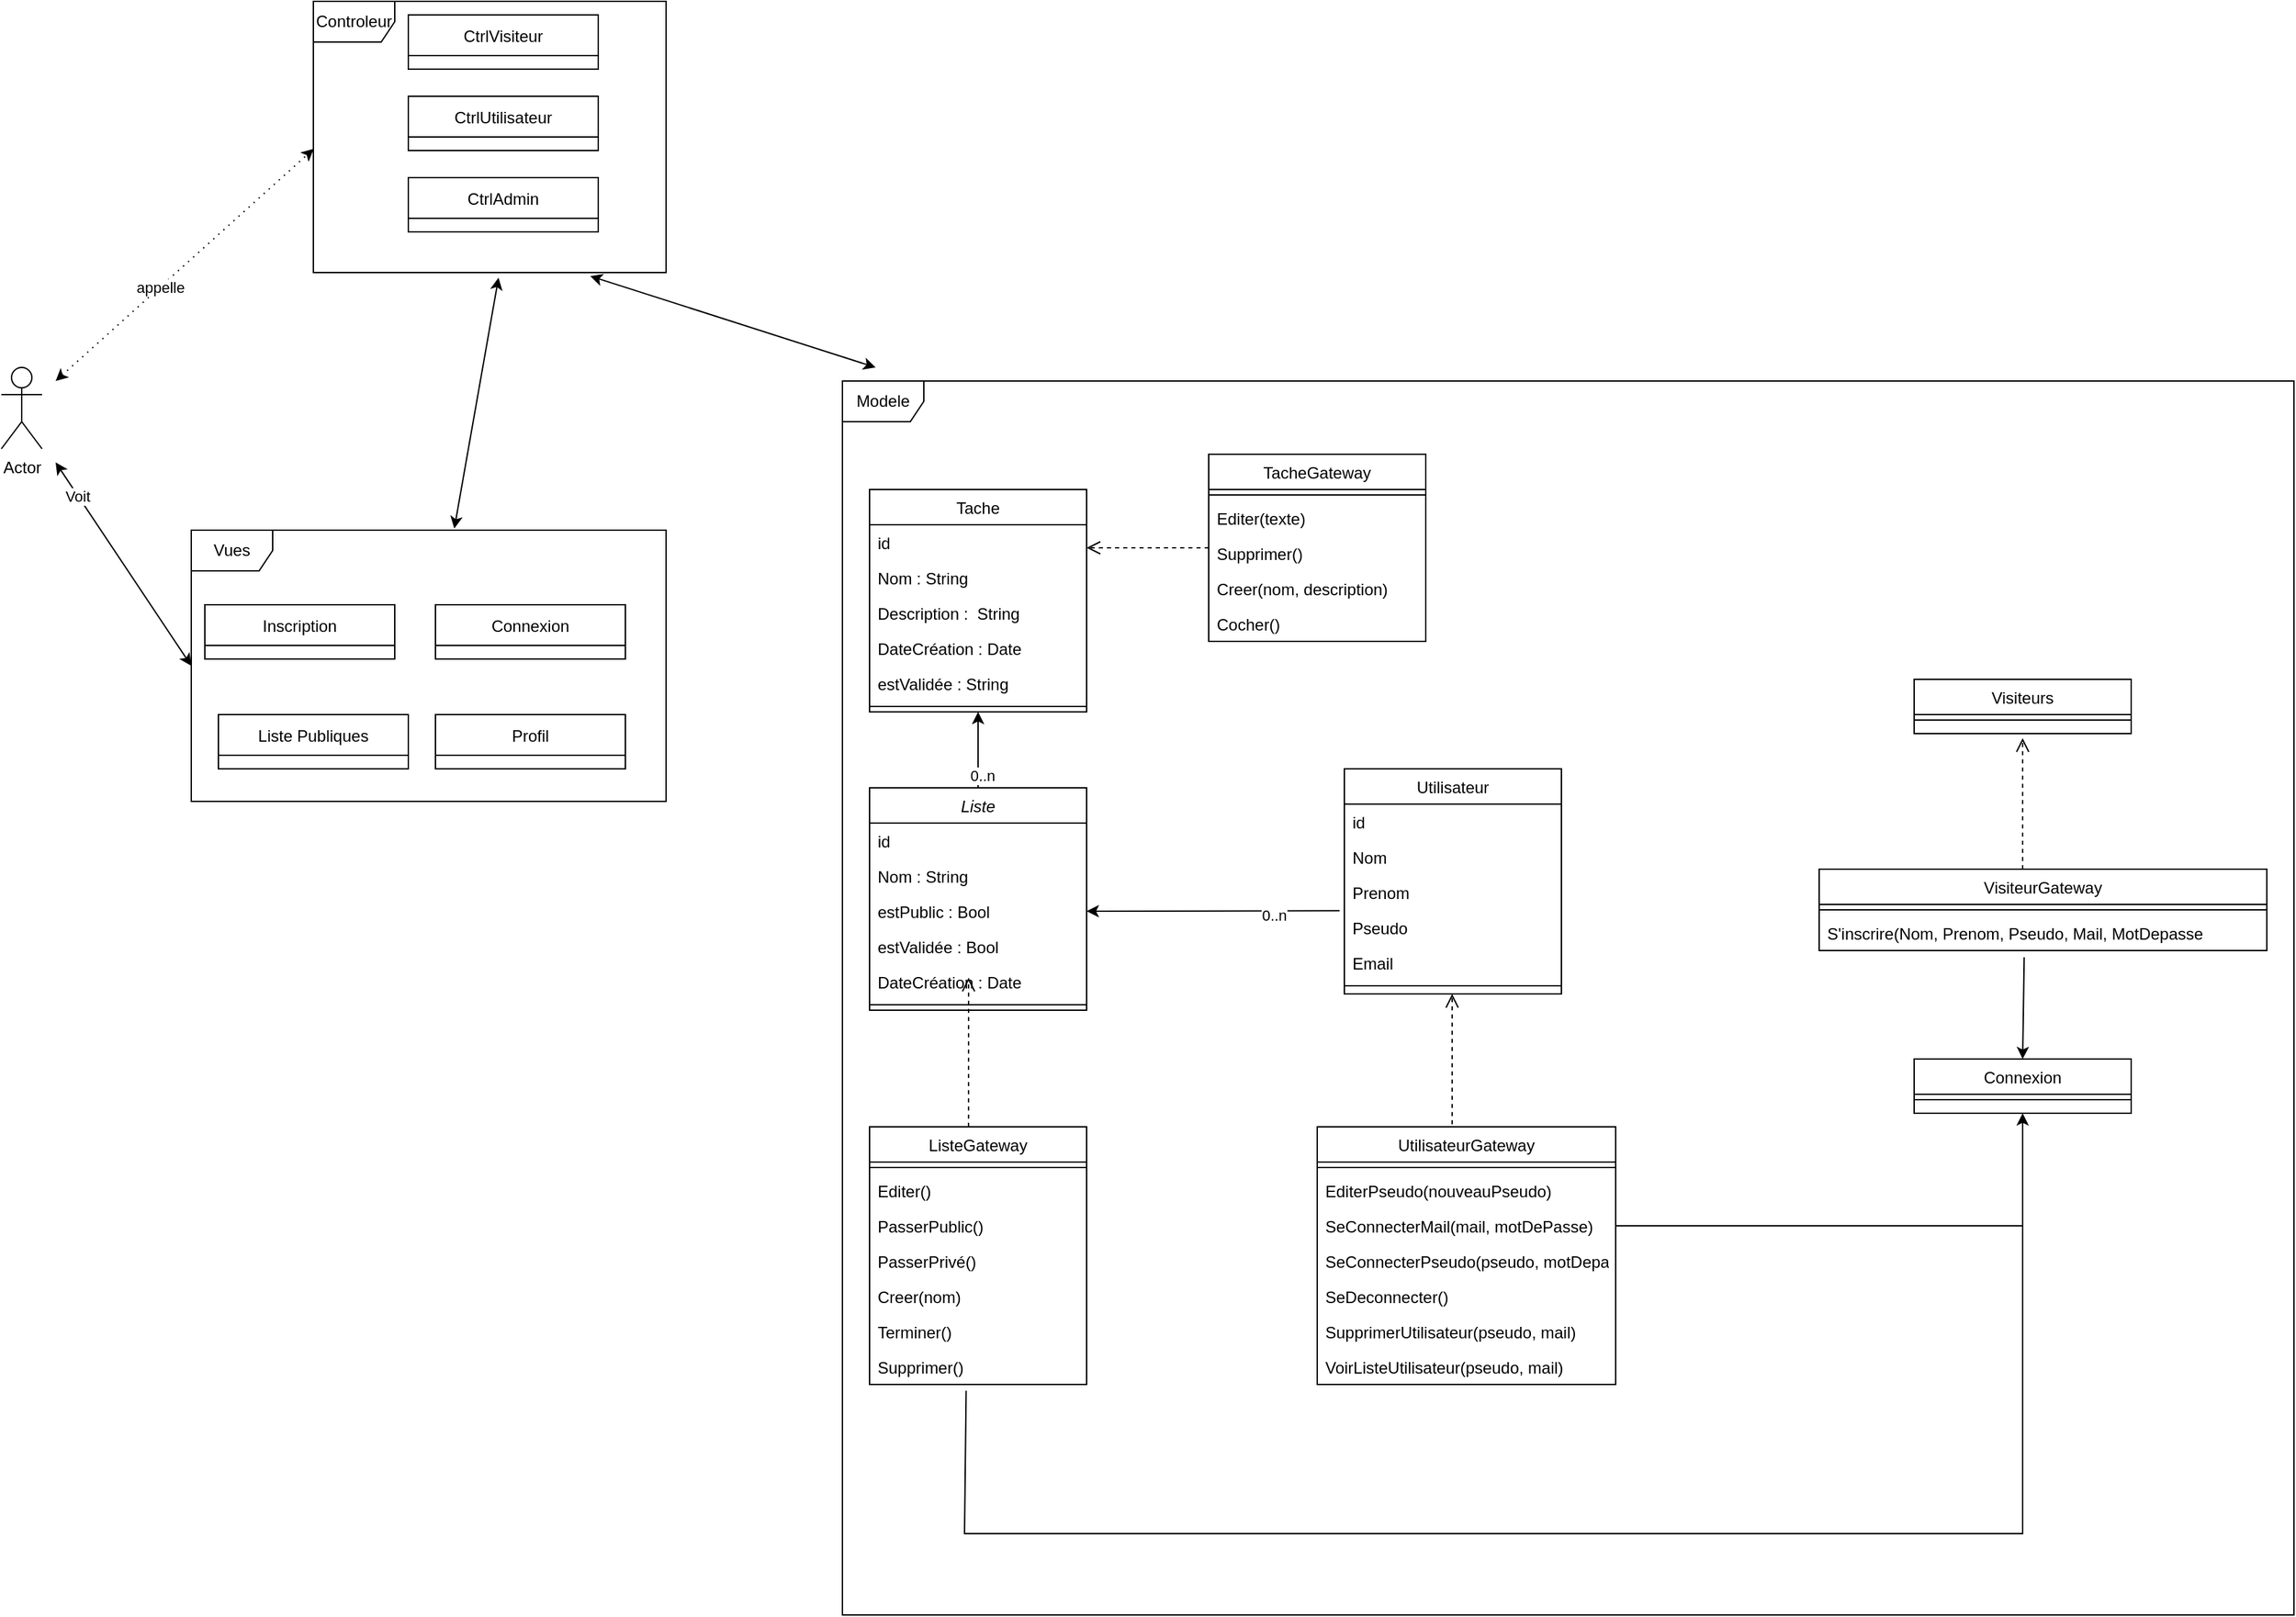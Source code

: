 <mxfile version="20.6.0" type="device"><diagram id="EhPrNy5HpteiR21U6QY4" name="Page-1"><mxGraphModel dx="3022" dy="1444" grid="1" gridSize="10" guides="1" tooltips="1" connect="1" arrows="1" fold="1" page="1" pageScale="1" pageWidth="827" pageHeight="1169" math="0" shadow="0"><root><mxCell id="0"/><mxCell id="1" parent="0"/><mxCell id="163C9XMdtcSW8-9mE4Ci-1" value="Visiteurs" style="swimlane;fontStyle=0;align=center;verticalAlign=top;childLayout=stackLayout;horizontal=1;startSize=26;horizontalStack=0;resizeParent=1;resizeLast=0;collapsible=1;marginBottom=0;rounded=0;shadow=0;strokeWidth=1;" vertex="1" parent="1"><mxGeometry x="1800" y="1220" width="160" height="40" as="geometry"><mxRectangle x="340" y="380" width="170" height="26" as="alternateBounds"/></mxGeometry></mxCell><mxCell id="163C9XMdtcSW8-9mE4Ci-2" value="" style="line;html=1;strokeWidth=1;align=left;verticalAlign=middle;spacingTop=-1;spacingLeft=3;spacingRight=3;rotatable=0;labelPosition=right;points=[];portConstraint=eastwest;" vertex="1" parent="163C9XMdtcSW8-9mE4Ci-1"><mxGeometry y="26" width="160" height="8" as="geometry"/></mxCell><mxCell id="163C9XMdtcSW8-9mE4Ci-3" value="Liste" style="swimlane;fontStyle=2;align=center;verticalAlign=top;childLayout=stackLayout;horizontal=1;startSize=26;horizontalStack=0;resizeParent=1;resizeLast=0;collapsible=1;marginBottom=0;rounded=0;shadow=0;strokeWidth=1;" vertex="1" parent="1"><mxGeometry x="1030" y="1300" width="160" height="164" as="geometry"><mxRectangle x="230" y="140" width="160" height="26" as="alternateBounds"/></mxGeometry></mxCell><mxCell id="163C9XMdtcSW8-9mE4Ci-82" value="id" style="text;align=left;verticalAlign=top;spacingLeft=4;spacingRight=4;overflow=hidden;rotatable=0;points=[[0,0.5],[1,0.5]];portConstraint=eastwest;rounded=0;shadow=0;html=0;" vertex="1" parent="163C9XMdtcSW8-9mE4Ci-3"><mxGeometry y="26" width="160" height="26" as="geometry"/></mxCell><mxCell id="163C9XMdtcSW8-9mE4Ci-4" value="Nom : String" style="text;align=left;verticalAlign=top;spacingLeft=4;spacingRight=4;overflow=hidden;rotatable=0;points=[[0,0.5],[1,0.5]];portConstraint=eastwest;" vertex="1" parent="163C9XMdtcSW8-9mE4Ci-3"><mxGeometry y="52" width="160" height="26" as="geometry"/></mxCell><mxCell id="163C9XMdtcSW8-9mE4Ci-5" value="estPublic : Bool" style="text;align=left;verticalAlign=top;spacingLeft=4;spacingRight=4;overflow=hidden;rotatable=0;points=[[0,0.5],[1,0.5]];portConstraint=eastwest;" vertex="1" parent="163C9XMdtcSW8-9mE4Ci-3"><mxGeometry y="78" width="160" height="26" as="geometry"/></mxCell><mxCell id="163C9XMdtcSW8-9mE4Ci-6" value="estValidée : Bool" style="text;align=left;verticalAlign=top;spacingLeft=4;spacingRight=4;overflow=hidden;rotatable=0;points=[[0,0.5],[1,0.5]];portConstraint=eastwest;" vertex="1" parent="163C9XMdtcSW8-9mE4Ci-3"><mxGeometry y="104" width="160" height="26" as="geometry"/></mxCell><mxCell id="163C9XMdtcSW8-9mE4Ci-7" value="DateCréation : Date" style="text;align=left;verticalAlign=top;spacingLeft=4;spacingRight=4;overflow=hidden;rotatable=0;points=[[0,0.5],[1,0.5]];portConstraint=eastwest;" vertex="1" parent="163C9XMdtcSW8-9mE4Ci-3"><mxGeometry y="130" width="160" height="26" as="geometry"/></mxCell><mxCell id="163C9XMdtcSW8-9mE4Ci-8" value="" style="line;html=1;strokeWidth=1;align=left;verticalAlign=middle;spacingTop=-1;spacingLeft=3;spacingRight=3;rotatable=0;labelPosition=right;points=[];portConstraint=eastwest;" vertex="1" parent="163C9XMdtcSW8-9mE4Ci-3"><mxGeometry y="156" width="160" height="8" as="geometry"/></mxCell><mxCell id="163C9XMdtcSW8-9mE4Ci-9" value="Utilisateur" style="swimlane;fontStyle=0;align=center;verticalAlign=top;childLayout=stackLayout;horizontal=1;startSize=26;horizontalStack=0;resizeParent=1;resizeLast=0;collapsible=1;marginBottom=0;rounded=0;shadow=0;strokeWidth=1;" vertex="1" parent="1"><mxGeometry x="1380" y="1286" width="160" height="166" as="geometry"><mxRectangle x="130" y="380" width="160" height="26" as="alternateBounds"/></mxGeometry></mxCell><mxCell id="163C9XMdtcSW8-9mE4Ci-81" value="id" style="text;align=left;verticalAlign=top;spacingLeft=4;spacingRight=4;overflow=hidden;rotatable=0;points=[[0,0.5],[1,0.5]];portConstraint=eastwest;rounded=0;shadow=0;html=0;" vertex="1" parent="163C9XMdtcSW8-9mE4Ci-9"><mxGeometry y="26" width="160" height="26" as="geometry"/></mxCell><mxCell id="163C9XMdtcSW8-9mE4Ci-10" value="Nom" style="text;align=left;verticalAlign=top;spacingLeft=4;spacingRight=4;overflow=hidden;rotatable=0;points=[[0,0.5],[1,0.5]];portConstraint=eastwest;" vertex="1" parent="163C9XMdtcSW8-9mE4Ci-9"><mxGeometry y="52" width="160" height="26" as="geometry"/></mxCell><mxCell id="163C9XMdtcSW8-9mE4Ci-11" value="Prenom" style="text;align=left;verticalAlign=top;spacingLeft=4;spacingRight=4;overflow=hidden;rotatable=0;points=[[0,0.5],[1,0.5]];portConstraint=eastwest;rounded=0;shadow=0;html=0;" vertex="1" parent="163C9XMdtcSW8-9mE4Ci-9"><mxGeometry y="78" width="160" height="26" as="geometry"/></mxCell><mxCell id="163C9XMdtcSW8-9mE4Ci-12" value="Pseudo" style="text;align=left;verticalAlign=top;spacingLeft=4;spacingRight=4;overflow=hidden;rotatable=0;points=[[0,0.5],[1,0.5]];portConstraint=eastwest;" vertex="1" parent="163C9XMdtcSW8-9mE4Ci-9"><mxGeometry y="104" width="160" height="26" as="geometry"/></mxCell><mxCell id="163C9XMdtcSW8-9mE4Ci-13" value="Email" style="text;align=left;verticalAlign=top;spacingLeft=4;spacingRight=4;overflow=hidden;rotatable=0;points=[[0,0.5],[1,0.5]];portConstraint=eastwest;rounded=0;shadow=0;html=0;" vertex="1" parent="163C9XMdtcSW8-9mE4Ci-9"><mxGeometry y="130" width="160" height="26" as="geometry"/></mxCell><mxCell id="163C9XMdtcSW8-9mE4Ci-15" value="" style="line;html=1;strokeWidth=1;align=left;verticalAlign=middle;spacingTop=-1;spacingLeft=3;spacingRight=3;rotatable=0;labelPosition=right;points=[];portConstraint=eastwest;" vertex="1" parent="163C9XMdtcSW8-9mE4Ci-9"><mxGeometry y="156" width="160" height="8" as="geometry"/></mxCell><mxCell id="163C9XMdtcSW8-9mE4Ci-16" value="&#10;" style="text;align=left;verticalAlign=top;spacingLeft=4;spacingRight=4;overflow=hidden;rotatable=0;points=[[0,0.5],[1,0.5]];portConstraint=eastwest;" vertex="1" parent="163C9XMdtcSW8-9mE4Ci-9"><mxGeometry y="164" width="160" height="2" as="geometry"/></mxCell><mxCell id="163C9XMdtcSW8-9mE4Ci-17" value="Tache" style="swimlane;fontStyle=0;align=center;verticalAlign=top;childLayout=stackLayout;horizontal=1;startSize=26;horizontalStack=0;resizeParent=1;resizeLast=0;collapsible=1;marginBottom=0;rounded=0;shadow=0;strokeWidth=1;" vertex="1" parent="1"><mxGeometry x="1030" y="1080" width="160" height="164" as="geometry"><mxRectangle x="340" y="380" width="170" height="26" as="alternateBounds"/></mxGeometry></mxCell><mxCell id="163C9XMdtcSW8-9mE4Ci-83" value="id" style="text;align=left;verticalAlign=top;spacingLeft=4;spacingRight=4;overflow=hidden;rotatable=0;points=[[0,0.5],[1,0.5]];portConstraint=eastwest;rounded=0;shadow=0;html=0;" vertex="1" parent="163C9XMdtcSW8-9mE4Ci-17"><mxGeometry y="26" width="160" height="26" as="geometry"/></mxCell><mxCell id="163C9XMdtcSW8-9mE4Ci-18" value="Nom : String" style="text;align=left;verticalAlign=top;spacingLeft=4;spacingRight=4;overflow=hidden;rotatable=0;points=[[0,0.5],[1,0.5]];portConstraint=eastwest;" vertex="1" parent="163C9XMdtcSW8-9mE4Ci-17"><mxGeometry y="52" width="160" height="26" as="geometry"/></mxCell><mxCell id="163C9XMdtcSW8-9mE4Ci-19" value="Description :  String" style="text;align=left;verticalAlign=top;spacingLeft=4;spacingRight=4;overflow=hidden;rotatable=0;points=[[0,0.5],[1,0.5]];portConstraint=eastwest;" vertex="1" parent="163C9XMdtcSW8-9mE4Ci-17"><mxGeometry y="78" width="160" height="26" as="geometry"/></mxCell><mxCell id="163C9XMdtcSW8-9mE4Ci-20" value="DateCréation : Date" style="text;align=left;verticalAlign=top;spacingLeft=4;spacingRight=4;overflow=hidden;rotatable=0;points=[[0,0.5],[1,0.5]];portConstraint=eastwest;" vertex="1" parent="163C9XMdtcSW8-9mE4Ci-17"><mxGeometry y="104" width="160" height="26" as="geometry"/></mxCell><mxCell id="163C9XMdtcSW8-9mE4Ci-21" value="estValidée : String" style="text;align=left;verticalAlign=top;spacingLeft=4;spacingRight=4;overflow=hidden;rotatable=0;points=[[0,0.5],[1,0.5]];portConstraint=eastwest;" vertex="1" parent="163C9XMdtcSW8-9mE4Ci-17"><mxGeometry y="130" width="160" height="26" as="geometry"/></mxCell><mxCell id="163C9XMdtcSW8-9mE4Ci-22" value="" style="line;html=1;strokeWidth=1;align=left;verticalAlign=middle;spacingTop=-1;spacingLeft=3;spacingRight=3;rotatable=0;labelPosition=right;points=[];portConstraint=eastwest;" vertex="1" parent="163C9XMdtcSW8-9mE4Ci-17"><mxGeometry y="156" width="160" height="8" as="geometry"/></mxCell><mxCell id="163C9XMdtcSW8-9mE4Ci-23" value="" style="endArrow=classic;html=1;rounded=0;exitX=0.5;exitY=0;exitDx=0;exitDy=0;entryX=0.5;entryY=1;entryDx=0;entryDy=0;" edge="1" parent="1" source="163C9XMdtcSW8-9mE4Ci-3" target="163C9XMdtcSW8-9mE4Ci-17"><mxGeometry width="50" height="50" relative="1" as="geometry"><mxPoint x="1270" y="1350" as="sourcePoint"/><mxPoint x="1150" y="1260" as="targetPoint"/></mxGeometry></mxCell><mxCell id="163C9XMdtcSW8-9mE4Ci-24" value="0..n" style="edgeLabel;html=1;align=center;verticalAlign=middle;resizable=0;points=[];" vertex="1" connectable="0" parent="163C9XMdtcSW8-9mE4Ci-23"><mxGeometry x="-0.687" y="-3" relative="1" as="geometry"><mxPoint as="offset"/></mxGeometry></mxCell><mxCell id="163C9XMdtcSW8-9mE4Ci-25" value="" style="endArrow=classic;html=1;rounded=0;entryX=1;entryY=0.5;entryDx=0;entryDy=0;exitX=-0.022;exitY=0.025;exitDx=0;exitDy=0;exitPerimeter=0;" edge="1" parent="1" source="163C9XMdtcSW8-9mE4Ci-12" target="163C9XMdtcSW8-9mE4Ci-5"><mxGeometry width="50" height="50" relative="1" as="geometry"><mxPoint x="1370" y="1370" as="sourcePoint"/><mxPoint x="1380" y="1370" as="targetPoint"/></mxGeometry></mxCell><mxCell id="163C9XMdtcSW8-9mE4Ci-26" value="0..n" style="edgeLabel;html=1;align=center;verticalAlign=middle;resizable=0;points=[];" vertex="1" connectable="0" parent="163C9XMdtcSW8-9mE4Ci-25"><mxGeometry x="-0.474" y="3" relative="1" as="geometry"><mxPoint as="offset"/></mxGeometry></mxCell><mxCell id="163C9XMdtcSW8-9mE4Ci-27" value="TacheGateway" style="swimlane;fontStyle=0;align=center;verticalAlign=top;childLayout=stackLayout;horizontal=1;startSize=26;horizontalStack=0;resizeParent=1;resizeLast=0;collapsible=1;marginBottom=0;rounded=0;shadow=0;strokeWidth=1;" vertex="1" parent="1"><mxGeometry x="1280" y="1054" width="160" height="138" as="geometry"><mxRectangle x="340" y="380" width="170" height="26" as="alternateBounds"/></mxGeometry></mxCell><mxCell id="163C9XMdtcSW8-9mE4Ci-28" value="" style="line;html=1;strokeWidth=1;align=left;verticalAlign=middle;spacingTop=-1;spacingLeft=3;spacingRight=3;rotatable=0;labelPosition=right;points=[];portConstraint=eastwest;" vertex="1" parent="163C9XMdtcSW8-9mE4Ci-27"><mxGeometry y="26" width="160" height="8" as="geometry"/></mxCell><mxCell id="163C9XMdtcSW8-9mE4Ci-29" value="Editer(texte)" style="text;align=left;verticalAlign=top;spacingLeft=4;spacingRight=4;overflow=hidden;rotatable=0;points=[[0,0.5],[1,0.5]];portConstraint=eastwest;" vertex="1" parent="163C9XMdtcSW8-9mE4Ci-27"><mxGeometry y="34" width="160" height="26" as="geometry"/></mxCell><mxCell id="163C9XMdtcSW8-9mE4Ci-30" value="Supprimer()" style="text;align=left;verticalAlign=top;spacingLeft=4;spacingRight=4;overflow=hidden;rotatable=0;points=[[0,0.5],[1,0.5]];portConstraint=eastwest;" vertex="1" parent="163C9XMdtcSW8-9mE4Ci-27"><mxGeometry y="60" width="160" height="26" as="geometry"/></mxCell><mxCell id="163C9XMdtcSW8-9mE4Ci-31" value="Creer(nom, description)" style="text;align=left;verticalAlign=top;spacingLeft=4;spacingRight=4;overflow=hidden;rotatable=0;points=[[0,0.5],[1,0.5]];portConstraint=eastwest;" vertex="1" parent="163C9XMdtcSW8-9mE4Ci-27"><mxGeometry y="86" width="160" height="26" as="geometry"/></mxCell><mxCell id="163C9XMdtcSW8-9mE4Ci-32" value="Cocher()" style="text;align=left;verticalAlign=top;spacingLeft=4;spacingRight=4;overflow=hidden;rotatable=0;points=[[0,0.5],[1,0.5]];portConstraint=eastwest;" vertex="1" parent="163C9XMdtcSW8-9mE4Ci-27"><mxGeometry y="112" width="160" height="26" as="geometry"/></mxCell><mxCell id="163C9XMdtcSW8-9mE4Ci-33" value="" style="html=1;verticalAlign=bottom;endArrow=open;dashed=1;endSize=8;rounded=0;exitX=0;exitY=0.5;exitDx=0;exitDy=0;" edge="1" parent="1" source="163C9XMdtcSW8-9mE4Ci-27"><mxGeometry relative="1" as="geometry"><mxPoint x="1270" y="1130" as="sourcePoint"/><mxPoint x="1190" y="1123" as="targetPoint"/></mxGeometry></mxCell><mxCell id="163C9XMdtcSW8-9mE4Ci-34" value="ListeGateway" style="swimlane;fontStyle=0;align=center;verticalAlign=top;childLayout=stackLayout;horizontal=1;startSize=26;horizontalStack=0;resizeParent=1;resizeLast=0;collapsible=1;marginBottom=0;rounded=0;shadow=0;strokeWidth=1;" vertex="1" parent="1"><mxGeometry x="1030" y="1550" width="160" height="190" as="geometry"><mxRectangle x="340" y="380" width="170" height="26" as="alternateBounds"/></mxGeometry></mxCell><mxCell id="163C9XMdtcSW8-9mE4Ci-35" value="" style="line;html=1;strokeWidth=1;align=left;verticalAlign=middle;spacingTop=-1;spacingLeft=3;spacingRight=3;rotatable=0;labelPosition=right;points=[];portConstraint=eastwest;" vertex="1" parent="163C9XMdtcSW8-9mE4Ci-34"><mxGeometry y="26" width="160" height="8" as="geometry"/></mxCell><mxCell id="163C9XMdtcSW8-9mE4Ci-36" value="Editer()" style="text;align=left;verticalAlign=top;spacingLeft=4;spacingRight=4;overflow=hidden;rotatable=0;points=[[0,0.5],[1,0.5]];portConstraint=eastwest;" vertex="1" parent="163C9XMdtcSW8-9mE4Ci-34"><mxGeometry y="34" width="160" height="26" as="geometry"/></mxCell><mxCell id="163C9XMdtcSW8-9mE4Ci-37" value="PasserPublic()" style="text;align=left;verticalAlign=top;spacingLeft=4;spacingRight=4;overflow=hidden;rotatable=0;points=[[0,0.5],[1,0.5]];portConstraint=eastwest;" vertex="1" parent="163C9XMdtcSW8-9mE4Ci-34"><mxGeometry y="60" width="160" height="26" as="geometry"/></mxCell><mxCell id="163C9XMdtcSW8-9mE4Ci-38" value="PasserPrivé()" style="text;align=left;verticalAlign=top;spacingLeft=4;spacingRight=4;overflow=hidden;rotatable=0;points=[[0,0.5],[1,0.5]];portConstraint=eastwest;" vertex="1" parent="163C9XMdtcSW8-9mE4Ci-34"><mxGeometry y="86" width="160" height="26" as="geometry"/></mxCell><mxCell id="163C9XMdtcSW8-9mE4Ci-39" value="Creer(nom)" style="text;align=left;verticalAlign=top;spacingLeft=4;spacingRight=4;overflow=hidden;rotatable=0;points=[[0,0.5],[1,0.5]];portConstraint=eastwest;" vertex="1" parent="163C9XMdtcSW8-9mE4Ci-34"><mxGeometry y="112" width="160" height="26" as="geometry"/></mxCell><mxCell id="163C9XMdtcSW8-9mE4Ci-40" value="Terminer()" style="text;align=left;verticalAlign=top;spacingLeft=4;spacingRight=4;overflow=hidden;rotatable=0;points=[[0,0.5],[1,0.5]];portConstraint=eastwest;" vertex="1" parent="163C9XMdtcSW8-9mE4Ci-34"><mxGeometry y="138" width="160" height="26" as="geometry"/></mxCell><mxCell id="163C9XMdtcSW8-9mE4Ci-41" value="Supprimer()" style="text;align=left;verticalAlign=top;spacingLeft=4;spacingRight=4;overflow=hidden;rotatable=0;points=[[0,0.5],[1,0.5]];portConstraint=eastwest;" vertex="1" parent="163C9XMdtcSW8-9mE4Ci-34"><mxGeometry y="164" width="160" height="26" as="geometry"/></mxCell><mxCell id="163C9XMdtcSW8-9mE4Ci-42" value="" style="html=1;verticalAlign=bottom;endArrow=open;dashed=1;endSize=8;rounded=0;exitX=0.456;exitY=0;exitDx=0;exitDy=0;exitPerimeter=0;" edge="1" parent="1" source="163C9XMdtcSW8-9mE4Ci-34"><mxGeometry relative="1" as="geometry"><mxPoint x="1280" y="1530" as="sourcePoint"/><mxPoint x="1103" y="1440" as="targetPoint"/></mxGeometry></mxCell><mxCell id="163C9XMdtcSW8-9mE4Ci-43" value="UtilisateurGateway" style="swimlane;fontStyle=0;align=center;verticalAlign=top;childLayout=stackLayout;horizontal=1;startSize=26;horizontalStack=0;resizeParent=1;resizeLast=0;collapsible=1;marginBottom=0;rounded=0;shadow=0;strokeWidth=1;" vertex="1" parent="1"><mxGeometry x="1360" y="1550" width="220" height="190" as="geometry"><mxRectangle x="340" y="380" width="170" height="26" as="alternateBounds"/></mxGeometry></mxCell><mxCell id="163C9XMdtcSW8-9mE4Ci-44" value="" style="line;html=1;strokeWidth=1;align=left;verticalAlign=middle;spacingTop=-1;spacingLeft=3;spacingRight=3;rotatable=0;labelPosition=right;points=[];portConstraint=eastwest;" vertex="1" parent="163C9XMdtcSW8-9mE4Ci-43"><mxGeometry y="26" width="220" height="8" as="geometry"/></mxCell><mxCell id="163C9XMdtcSW8-9mE4Ci-45" value="EditerPseudo(nouveauPseudo)" style="text;align=left;verticalAlign=top;spacingLeft=4;spacingRight=4;overflow=hidden;rotatable=0;points=[[0,0.5],[1,0.5]];portConstraint=eastwest;" vertex="1" parent="163C9XMdtcSW8-9mE4Ci-43"><mxGeometry y="34" width="220" height="26" as="geometry"/></mxCell><mxCell id="163C9XMdtcSW8-9mE4Ci-46" value="SeConnecterMail(mail, motDePasse)" style="text;align=left;verticalAlign=top;spacingLeft=4;spacingRight=4;overflow=hidden;rotatable=0;points=[[0,0.5],[1,0.5]];portConstraint=eastwest;" vertex="1" parent="163C9XMdtcSW8-9mE4Ci-43"><mxGeometry y="60" width="220" height="26" as="geometry"/></mxCell><mxCell id="163C9XMdtcSW8-9mE4Ci-47" value="SeConnecterPseudo(pseudo, motDepasse)" style="text;align=left;verticalAlign=top;spacingLeft=4;spacingRight=4;overflow=hidden;rotatable=0;points=[[0,0.5],[1,0.5]];portConstraint=eastwest;" vertex="1" parent="163C9XMdtcSW8-9mE4Ci-43"><mxGeometry y="86" width="220" height="26" as="geometry"/></mxCell><mxCell id="163C9XMdtcSW8-9mE4Ci-48" value="SeDeconnecter()" style="text;align=left;verticalAlign=top;spacingLeft=4;spacingRight=4;overflow=hidden;rotatable=0;points=[[0,0.5],[1,0.5]];portConstraint=eastwest;" vertex="1" parent="163C9XMdtcSW8-9mE4Ci-43"><mxGeometry y="112" width="220" height="26" as="geometry"/></mxCell><mxCell id="163C9XMdtcSW8-9mE4Ci-49" value="SupprimerUtilisateur(pseudo, mail)" style="text;align=left;verticalAlign=top;spacingLeft=4;spacingRight=4;overflow=hidden;rotatable=0;points=[[0,0.5],[1,0.5]];portConstraint=eastwest;" vertex="1" parent="163C9XMdtcSW8-9mE4Ci-43"><mxGeometry y="138" width="220" height="26" as="geometry"/></mxCell><mxCell id="163C9XMdtcSW8-9mE4Ci-50" value="VoirListeUtilisateur(pseudo, mail)" style="text;align=left;verticalAlign=top;spacingLeft=4;spacingRight=4;overflow=hidden;rotatable=0;points=[[0,0.5],[1,0.5]];portConstraint=eastwest;" vertex="1" parent="163C9XMdtcSW8-9mE4Ci-43"><mxGeometry y="164" width="220" height="26" as="geometry"/></mxCell><mxCell id="163C9XMdtcSW8-9mE4Ci-51" value="" style="html=1;verticalAlign=bottom;endArrow=open;dashed=1;endSize=8;rounded=0;exitX=0.452;exitY=-0.01;exitDx=0;exitDy=0;exitPerimeter=0;" edge="1" parent="1" source="163C9XMdtcSW8-9mE4Ci-43"><mxGeometry relative="1" as="geometry"><mxPoint x="1460" y="1540" as="sourcePoint"/><mxPoint x="1459.45" y="1452" as="targetPoint"/></mxGeometry></mxCell><mxCell id="163C9XMdtcSW8-9mE4Ci-52" value="VisiteurGateway" style="swimlane;fontStyle=0;align=center;verticalAlign=top;childLayout=stackLayout;horizontal=1;startSize=26;horizontalStack=0;resizeParent=1;resizeLast=0;collapsible=1;marginBottom=0;rounded=0;shadow=0;strokeWidth=1;" vertex="1" parent="1"><mxGeometry x="1730" y="1360" width="330" height="60" as="geometry"><mxRectangle x="340" y="380" width="170" height="26" as="alternateBounds"/></mxGeometry></mxCell><mxCell id="163C9XMdtcSW8-9mE4Ci-53" value="" style="line;html=1;strokeWidth=1;align=left;verticalAlign=middle;spacingTop=-1;spacingLeft=3;spacingRight=3;rotatable=0;labelPosition=right;points=[];portConstraint=eastwest;" vertex="1" parent="163C9XMdtcSW8-9mE4Ci-52"><mxGeometry y="26" width="330" height="8" as="geometry"/></mxCell><mxCell id="163C9XMdtcSW8-9mE4Ci-54" value="S'inscrire(Nom, Prenom, Pseudo, Mail, MotDepasse" style="text;align=left;verticalAlign=top;spacingLeft=4;spacingRight=4;overflow=hidden;rotatable=0;points=[[0,0.5],[1,0.5]];portConstraint=eastwest;" vertex="1" parent="163C9XMdtcSW8-9mE4Ci-52"><mxGeometry y="34" width="330" height="26" as="geometry"/></mxCell><mxCell id="163C9XMdtcSW8-9mE4Ci-55" value="" style="html=1;verticalAlign=bottom;endArrow=open;dashed=1;endSize=8;rounded=0;exitX=0.452;exitY=-0.01;exitDx=0;exitDy=0;exitPerimeter=0;" edge="1" parent="1"><mxGeometry relative="1" as="geometry"><mxPoint x="1880" y="1360" as="sourcePoint"/><mxPoint x="1880.01" y="1263.4" as="targetPoint"/></mxGeometry></mxCell><mxCell id="163C9XMdtcSW8-9mE4Ci-56" value="Connexion" style="swimlane;fontStyle=0;align=center;verticalAlign=top;childLayout=stackLayout;horizontal=1;startSize=26;horizontalStack=0;resizeParent=1;resizeLast=0;collapsible=1;marginBottom=0;rounded=0;shadow=0;strokeWidth=1;" vertex="1" parent="1"><mxGeometry x="1800" y="1500" width="160" height="40" as="geometry"><mxRectangle x="340" y="380" width="170" height="26" as="alternateBounds"/></mxGeometry></mxCell><mxCell id="163C9XMdtcSW8-9mE4Ci-57" value="" style="line;html=1;strokeWidth=1;align=left;verticalAlign=middle;spacingTop=-1;spacingLeft=3;spacingRight=3;rotatable=0;labelPosition=right;points=[];portConstraint=eastwest;" vertex="1" parent="163C9XMdtcSW8-9mE4Ci-56"><mxGeometry y="26" width="160" height="8" as="geometry"/></mxCell><mxCell id="163C9XMdtcSW8-9mE4Ci-58" value="" style="endArrow=classic;html=1;rounded=0;exitX=0.445;exitY=1.179;exitDx=0;exitDy=0;exitPerimeter=0;entryX=0.5;entryY=1;entryDx=0;entryDy=0;" edge="1" parent="1" source="163C9XMdtcSW8-9mE4Ci-41" target="163C9XMdtcSW8-9mE4Ci-56"><mxGeometry width="50" height="50" relative="1" as="geometry"><mxPoint x="1200" y="1820" as="sourcePoint"/><mxPoint x="1870" y="1850" as="targetPoint"/><Array as="points"><mxPoint x="1100" y="1850"/><mxPoint x="1880" y="1850"/></Array></mxGeometry></mxCell><mxCell id="163C9XMdtcSW8-9mE4Ci-59" value="" style="endArrow=none;html=1;rounded=0;exitX=1;exitY=0.5;exitDx=0;exitDy=0;" edge="1" parent="1" source="163C9XMdtcSW8-9mE4Ci-46"><mxGeometry width="50" height="50" relative="1" as="geometry"><mxPoint x="1730" y="1650" as="sourcePoint"/><mxPoint x="1880" y="1623" as="targetPoint"/></mxGeometry></mxCell><mxCell id="163C9XMdtcSW8-9mE4Ci-60" value="" style="endArrow=classic;html=1;rounded=0;exitX=0.458;exitY=1.192;exitDx=0;exitDy=0;exitPerimeter=0;entryX=0.5;entryY=0;entryDx=0;entryDy=0;" edge="1" parent="1" source="163C9XMdtcSW8-9mE4Ci-54" target="163C9XMdtcSW8-9mE4Ci-56"><mxGeometry width="50" height="50" relative="1" as="geometry"><mxPoint x="1840" y="1440" as="sourcePoint"/><mxPoint x="1890" y="1390" as="targetPoint"/></mxGeometry></mxCell><mxCell id="163C9XMdtcSW8-9mE4Ci-61" value="Controleur" style="shape=umlFrame;whiteSpace=wrap;html=1;" vertex="1" parent="1"><mxGeometry x="620" y="720" width="260" height="200" as="geometry"/></mxCell><mxCell id="163C9XMdtcSW8-9mE4Ci-62" value="CtrlUtilisateur" style="swimlane;fontStyle=0;childLayout=stackLayout;horizontal=1;startSize=30;horizontalStack=0;resizeParent=1;resizeParentMax=0;resizeLast=0;collapsible=1;marginBottom=0;" vertex="1" parent="1"><mxGeometry x="690" y="790" width="140" height="40" as="geometry"/></mxCell><mxCell id="163C9XMdtcSW8-9mE4Ci-63" value="CtrlVisiteur" style="swimlane;fontStyle=0;childLayout=stackLayout;horizontal=1;startSize=30;horizontalStack=0;resizeParent=1;resizeParentMax=0;resizeLast=0;collapsible=1;marginBottom=0;" vertex="1" parent="1"><mxGeometry x="690" y="730" width="140" height="40" as="geometry"/></mxCell><mxCell id="163C9XMdtcSW8-9mE4Ci-64" value="CtrlAdmin" style="swimlane;fontStyle=0;childLayout=stackLayout;horizontal=1;startSize=30;horizontalStack=0;resizeParent=1;resizeParentMax=0;resizeLast=0;collapsible=1;marginBottom=0;" vertex="1" parent="1"><mxGeometry x="690" y="850" width="140" height="40" as="geometry"/></mxCell><mxCell id="163C9XMdtcSW8-9mE4Ci-65" value="" style="endArrow=classic;startArrow=classic;html=1;rounded=0;entryX=0.785;entryY=1.013;entryDx=0;entryDy=0;entryPerimeter=0;exitX=0.063;exitY=0;exitDx=0;exitDy=0;exitPerimeter=0;" edge="1" parent="1" target="163C9XMdtcSW8-9mE4Ci-61"><mxGeometry width="50" height="50" relative="1" as="geometry"><mxPoint x="1034.5" y="990" as="sourcePoint"/><mxPoint x="700" y="1110" as="targetPoint"/></mxGeometry></mxCell><mxCell id="163C9XMdtcSW8-9mE4Ci-66" value="Vues" style="shape=umlFrame;whiteSpace=wrap;html=1;" vertex="1" parent="1"><mxGeometry x="530" y="1110" width="350" height="200" as="geometry"/></mxCell><mxCell id="163C9XMdtcSW8-9mE4Ci-67" value="Inscription" style="swimlane;fontStyle=0;childLayout=stackLayout;horizontal=1;startSize=30;horizontalStack=0;resizeParent=1;resizeParentMax=0;resizeLast=0;collapsible=1;marginBottom=0;" vertex="1" parent="1"><mxGeometry x="540" y="1165" width="140" height="40" as="geometry"/></mxCell><mxCell id="163C9XMdtcSW8-9mE4Ci-68" value="Connexion" style="swimlane;fontStyle=0;childLayout=stackLayout;horizontal=1;startSize=30;horizontalStack=0;resizeParent=1;resizeParentMax=0;resizeLast=0;collapsible=1;marginBottom=0;" vertex="1" parent="1"><mxGeometry x="710" y="1165" width="140" height="40" as="geometry"/></mxCell><mxCell id="163C9XMdtcSW8-9mE4Ci-69" value="Liste Publiques" style="swimlane;fontStyle=0;childLayout=stackLayout;horizontal=1;startSize=30;horizontalStack=0;resizeParent=1;resizeParentMax=0;resizeLast=0;collapsible=1;marginBottom=0;" vertex="1" parent="1"><mxGeometry x="550" y="1246" width="140" height="40" as="geometry"/></mxCell><mxCell id="163C9XMdtcSW8-9mE4Ci-70" value="Profil" style="swimlane;fontStyle=0;childLayout=stackLayout;horizontal=1;startSize=30;horizontalStack=0;resizeParent=1;resizeParentMax=0;resizeLast=0;collapsible=1;marginBottom=0;" vertex="1" parent="1"><mxGeometry x="710" y="1246" width="140" height="40" as="geometry"/></mxCell><mxCell id="163C9XMdtcSW8-9mE4Ci-71" value="" style="endArrow=classic;startArrow=classic;html=1;rounded=0;entryX=0.525;entryY=1.019;entryDx=0;entryDy=0;entryPerimeter=0;exitX=0.554;exitY=-0.006;exitDx=0;exitDy=0;exitPerimeter=0;" edge="1" parent="1" source="163C9XMdtcSW8-9mE4Ci-66" target="163C9XMdtcSW8-9mE4Ci-61"><mxGeometry width="50" height="50" relative="1" as="geometry"><mxPoint x="390" y="1180" as="sourcePoint"/><mxPoint x="440" y="1130" as="targetPoint"/></mxGeometry></mxCell><mxCell id="163C9XMdtcSW8-9mE4Ci-72" value="" style="endArrow=classic;startArrow=classic;html=1;rounded=0;entryX=0.001;entryY=0.544;entryDx=0;entryDy=0;entryPerimeter=0;dashed=1;dashPattern=1 4;" edge="1" parent="1" target="163C9XMdtcSW8-9mE4Ci-61"><mxGeometry width="50" height="50" relative="1" as="geometry"><mxPoint x="430" y="1000" as="sourcePoint"/><mxPoint x="440" y="1170" as="targetPoint"/></mxGeometry></mxCell><mxCell id="163C9XMdtcSW8-9mE4Ci-73" value="appelle" style="edgeLabel;html=1;align=center;verticalAlign=middle;resizable=0;points=[];" vertex="1" connectable="0" parent="163C9XMdtcSW8-9mE4Ci-72"><mxGeometry x="-0.196" relative="1" as="geometry"><mxPoint as="offset"/></mxGeometry></mxCell><mxCell id="163C9XMdtcSW8-9mE4Ci-74" value="Actor" style="shape=umlActor;verticalLabelPosition=bottom;verticalAlign=top;html=1;outlineConnect=0;" vertex="1" parent="1"><mxGeometry x="390" y="990" width="30" height="60" as="geometry"/></mxCell><mxCell id="163C9XMdtcSW8-9mE4Ci-75" value="" style="endArrow=classic;startArrow=classic;html=1;rounded=0;exitX=0;exitY=0.5;exitDx=0;exitDy=0;exitPerimeter=0;" edge="1" parent="1" source="163C9XMdtcSW8-9mE4Ci-66"><mxGeometry width="50" height="50" relative="1" as="geometry"><mxPoint x="390" y="1220" as="sourcePoint"/><mxPoint x="430" y="1060" as="targetPoint"/></mxGeometry></mxCell><mxCell id="163C9XMdtcSW8-9mE4Ci-76" value="Voit" style="edgeLabel;html=1;align=center;verticalAlign=middle;resizable=0;points=[];" vertex="1" connectable="0" parent="163C9XMdtcSW8-9mE4Ci-75"><mxGeometry x="0.656" y="1" relative="1" as="geometry"><mxPoint y="-1" as="offset"/></mxGeometry></mxCell><mxCell id="163C9XMdtcSW8-9mE4Ci-77" value="Modele" style="shape=umlFrame;whiteSpace=wrap;html=1;" vertex="1" parent="1"><mxGeometry x="1010" y="1000" width="1070" height="910" as="geometry"/></mxCell></root></mxGraphModel></diagram></mxfile>